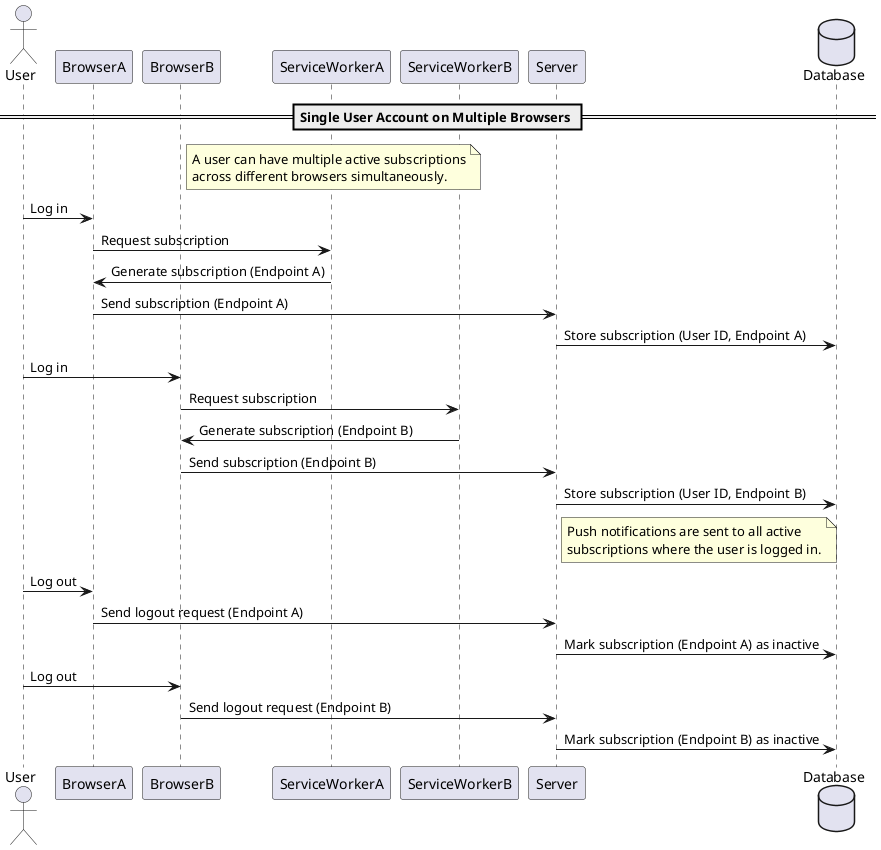 @startuml

== Single User Account on Multiple Browsers ==

actor User
participant BrowserA
participant BrowserB
participant ServiceWorkerA
participant ServiceWorkerB
participant Server
database Database

note right of BrowserB
A user can have multiple active subscriptions
across different browsers simultaneously.
end note

User -> BrowserA: Log in
BrowserA -> ServiceWorkerA: Request subscription
ServiceWorkerA -> BrowserA: Generate subscription (Endpoint A)
BrowserA -> Server: Send subscription (Endpoint A)
Server -> Database: Store subscription (User ID, Endpoint A)

User -> BrowserB: Log in
BrowserB -> ServiceWorkerB: Request subscription
ServiceWorkerB -> BrowserB: Generate subscription (Endpoint B)
BrowserB -> Server: Send subscription (Endpoint B)
Server -> Database: Store subscription (User ID, Endpoint B)

note right of Server
Push notifications are sent to all active
subscriptions where the user is logged in.
end note

User -> BrowserA: Log out
BrowserA -> Server: Send logout request (Endpoint A)
Server -> Database: Mark subscription (Endpoint A) as inactive

User -> BrowserB: Log out
BrowserB -> Server: Send logout request (Endpoint B)
Server -> Database: Mark subscription (Endpoint B) as inactive

@enduml
